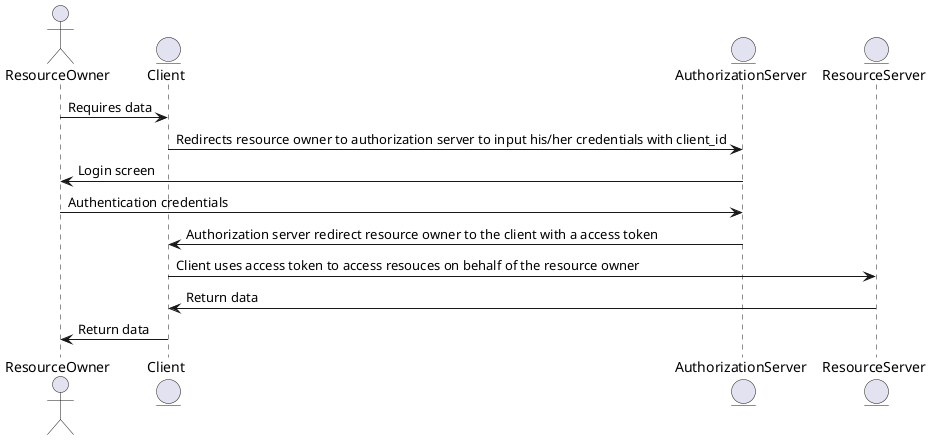 @startuml

actor       ResourceOwner       as user
entity      Client              as client
entity      AuthorizationServer as idp
entity      ResourceServer      as api

user        -> client               : Requires data
client      -> idp                  : Redirects resource owner to authorization server to input his/her credentials with client_id
idp         -> user                 : Login screen
user        -> idp                  : Authentication credentials
idp         -> client               : Authorization server redirect resource owner to the client with a access token
client      -> api                  : Client uses access token to access resouces on behalf of the resource owner
api         -> client               : Return data
client      -> user                 : Return data

@enduml